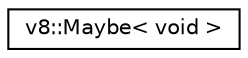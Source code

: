 digraph "Graphical Class Hierarchy"
{
  edge [fontname="Helvetica",fontsize="10",labelfontname="Helvetica",labelfontsize="10"];
  node [fontname="Helvetica",fontsize="10",shape=record];
  rankdir="LR";
  Node1 [label="v8::Maybe\< void \>",height=0.2,width=0.4,color="black", fillcolor="white", style="filled",URL="$classv8_1_1Maybe_3_01void_01_4.html"];
}
